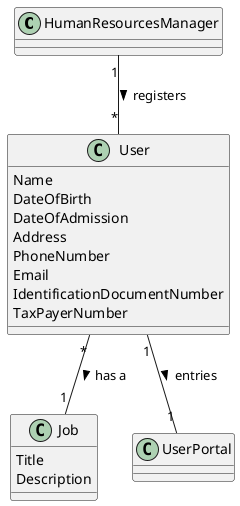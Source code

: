 @startuml

class HumanResourcesManager {

}

class User {
    Name
    DateOfBirth
    DateOfAdmission
    Address
    PhoneNumber
    Email
    IdentificationDocumentNumber
    TaxPayerNumber
}

class Job {
    Title
    Description
}

class UserPortal {

}
HumanResourcesManager "1" -- "*" User : registers >
User "*" -- "1" Job : has a >
User "1" -- "1" UserPortal : entries >

@enduml


